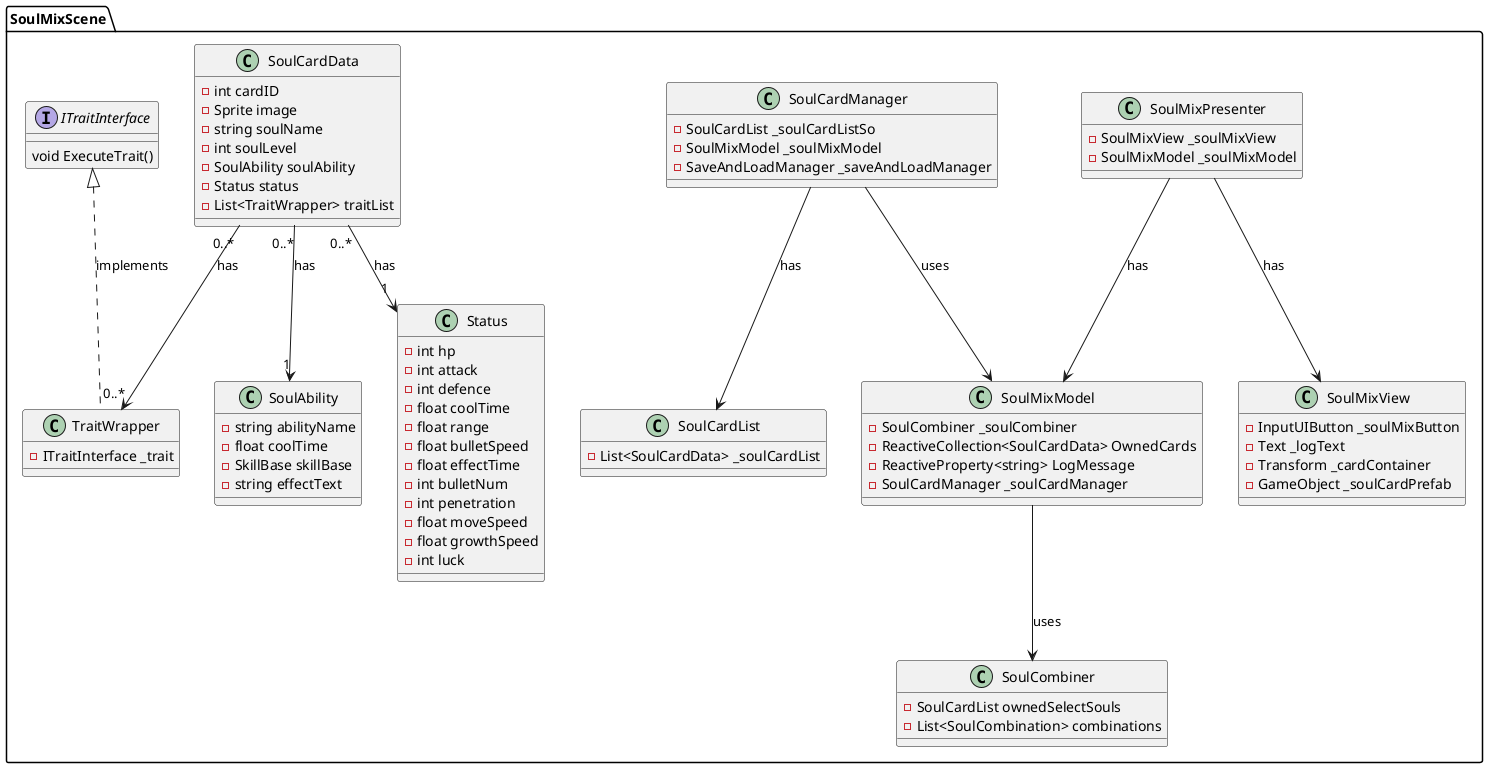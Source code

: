﻿@startuml

package SoulMixScene {

class SoulMixPresenter {
    - SoulMixView _soulMixView
    - SoulMixModel _soulMixModel
}

class SoulMixView {
    - InputUIButton _soulMixButton
    - Text _logText
    - Transform _cardContainer
    - GameObject _soulCardPrefab
}

class SoulMixModel {
    - SoulCombiner _soulCombiner
    - ReactiveCollection<SoulCardData> OwnedCards
    - ReactiveProperty<string> LogMessage
    - SoulCardManager _soulCardManager
}

class SoulCombiner {
    - SoulCardList ownedSelectSouls
    - List<SoulCombination> combinations
}

class SoulCardManager {
    - SoulCardList _soulCardListSo
    - SoulMixModel _soulMixModel
    - SaveAndLoadManager _saveAndLoadManager
}

SoulMixPresenter --> SoulMixView : has
SoulMixPresenter --> SoulMixModel : has
SoulMixModel --> SoulCombiner : uses
SoulCardManager --> SoulCardList : has
SoulCardManager --> SoulMixModel : uses

class SoulCardData {
    - int cardID
    - Sprite image
    - string soulName
    - int soulLevel
    - SoulAbility soulAbility
    - Status status
    - List<TraitWrapper> traitList
}

class SoulAbility {
    - string abilityName
    - float coolTime
    - SkillBase skillBase
    - string effectText
}

class Status {
    - int hp
    - int attack
    - int defence
    - float coolTime
    - float range
    - float bulletSpeed
    - float effectTime
    - int bulletNum
    - int penetration
    - float moveSpeed
    - float growthSpeed
    - int luck
}

interface ITraitInterface {
    void ExecuteTrait()
}

class TraitWrapper {
    - ITraitInterface _trait
}
class SoulCardList {
    - List<SoulCardData> _soulCardList
}

ITraitInterface <|.. TraitWrapper : implements
SoulCardData "0..*" --> "1" SoulAbility : has
SoulCardData "0..*" --> "1" Status : has
SoulCardData "0..*" --> "0..*" TraitWrapper : has

}

@enduml
